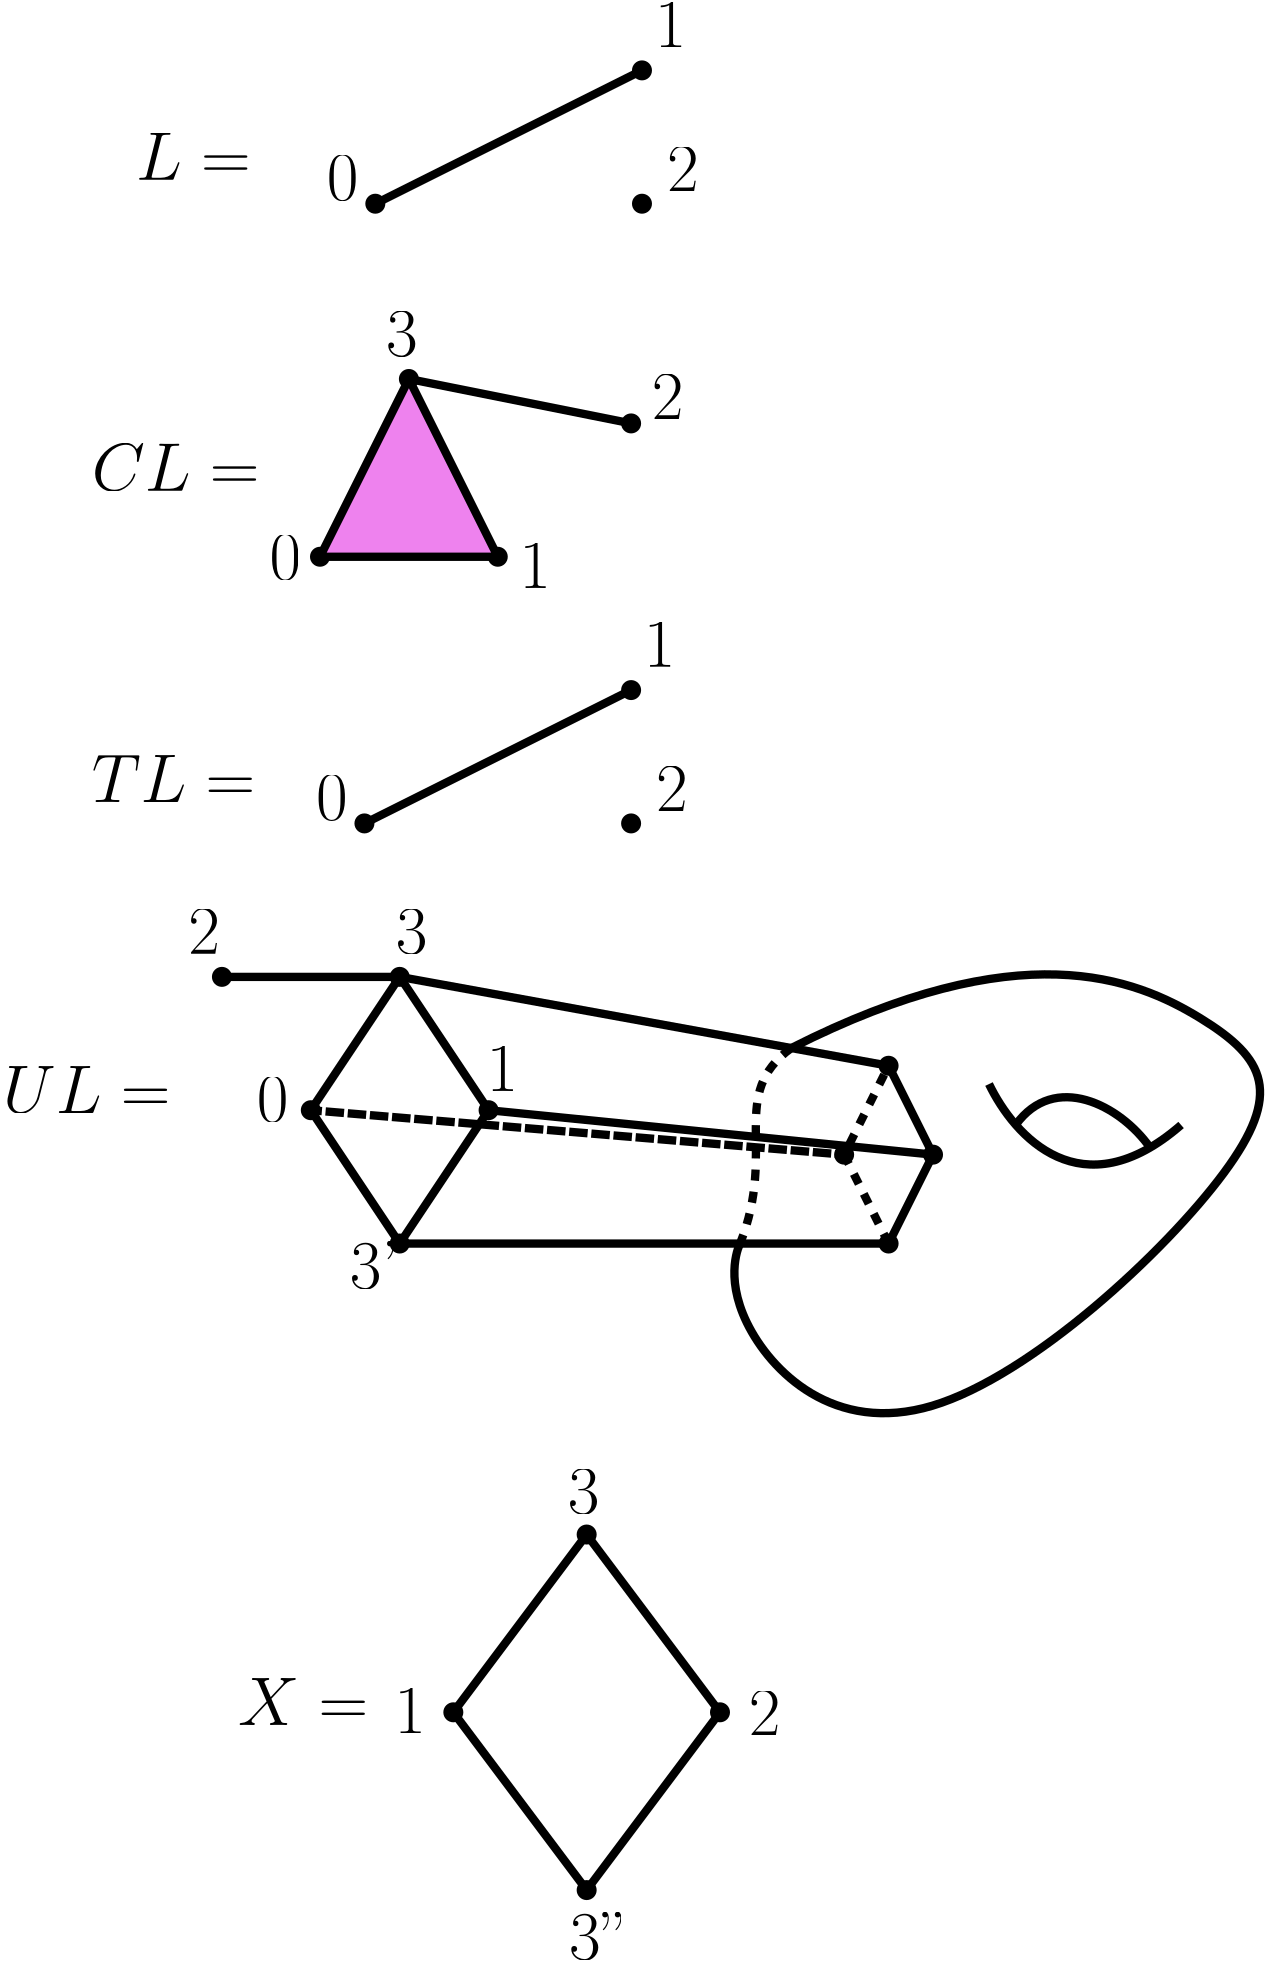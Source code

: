 <?xml version="1.0"?>
<!DOCTYPE ipe SYSTEM "ipe.dtd">
<ipe version="70218" creator="Ipe 7.2.24">
<info created="D:20211209051335" modified="D:20220218120058"/>
<ipestyle name="basic">
<symbol name="arrow/arc(spx)">
<path stroke="sym-stroke" fill="sym-stroke" pen="sym-pen">
0 0 m
-1 0.333 l
-1 -0.333 l
h
</path>
</symbol>
<symbol name="arrow/farc(spx)">
<path stroke="sym-stroke" fill="white" pen="sym-pen">
0 0 m
-1 0.333 l
-1 -0.333 l
h
</path>
</symbol>
<symbol name="arrow/ptarc(spx)">
<path stroke="sym-stroke" fill="sym-stroke" pen="sym-pen">
0 0 m
-1 0.333 l
-0.8 0 l
-1 -0.333 l
h
</path>
</symbol>
<symbol name="arrow/fptarc(spx)">
<path stroke="sym-stroke" fill="white" pen="sym-pen">
0 0 m
-1 0.333 l
-0.8 0 l
-1 -0.333 l
h
</path>
</symbol>
<symbol name="mark/circle(sx)" transformations="translations">
<path fill="sym-stroke">
0.6 0 0 0.6 0 0 e
0.4 0 0 0.4 0 0 e
</path>
</symbol>
<symbol name="mark/disk(sx)" transformations="translations">
<path fill="sym-stroke">
0.6 0 0 0.6 0 0 e
</path>
</symbol>
<symbol name="mark/fdisk(sfx)" transformations="translations">
<group>
<path fill="sym-fill">
0.5 0 0 0.5 0 0 e
</path>
<path fill="sym-stroke" fillrule="eofill">
0.6 0 0 0.6 0 0 e
0.4 0 0 0.4 0 0 e
</path>
</group>
</symbol>
<symbol name="mark/box(sx)" transformations="translations">
<path fill="sym-stroke" fillrule="eofill">
-0.6 -0.6 m
0.6 -0.6 l
0.6 0.6 l
-0.6 0.6 l
h
-0.4 -0.4 m
0.4 -0.4 l
0.4 0.4 l
-0.4 0.4 l
h
</path>
</symbol>
<symbol name="mark/square(sx)" transformations="translations">
<path fill="sym-stroke">
-0.6 -0.6 m
0.6 -0.6 l
0.6 0.6 l
-0.6 0.6 l
h
</path>
</symbol>
<symbol name="mark/fsquare(sfx)" transformations="translations">
<group>
<path fill="sym-fill">
-0.5 -0.5 m
0.5 -0.5 l
0.5 0.5 l
-0.5 0.5 l
h
</path>
<path fill="sym-stroke" fillrule="eofill">
-0.6 -0.6 m
0.6 -0.6 l
0.6 0.6 l
-0.6 0.6 l
h
-0.4 -0.4 m
0.4 -0.4 l
0.4 0.4 l
-0.4 0.4 l
h
</path>
</group>
</symbol>
<symbol name="mark/cross(sx)" transformations="translations">
<group>
<path fill="sym-stroke">
-0.43 -0.57 m
0.57 0.43 l
0.43 0.57 l
-0.57 -0.43 l
h
</path>
<path fill="sym-stroke">
-0.43 0.57 m
0.57 -0.43 l
0.43 -0.57 l
-0.57 0.43 l
h
</path>
</group>
</symbol>
<symbol name="arrow/fnormal(spx)">
<path stroke="sym-stroke" fill="white" pen="sym-pen">
0 0 m
-1 0.333 l
-1 -0.333 l
h
</path>
</symbol>
<symbol name="arrow/pointed(spx)">
<path stroke="sym-stroke" fill="sym-stroke" pen="sym-pen">
0 0 m
-1 0.333 l
-0.8 0 l
-1 -0.333 l
h
</path>
</symbol>
<symbol name="arrow/fpointed(spx)">
<path stroke="sym-stroke" fill="white" pen="sym-pen">
0 0 m
-1 0.333 l
-0.8 0 l
-1 -0.333 l
h
</path>
</symbol>
<symbol name="arrow/linear(spx)">
<path stroke="sym-stroke" pen="sym-pen">
-1 0.333 m
0 0 l
-1 -0.333 l
</path>
</symbol>
<symbol name="arrow/fdouble(spx)">
<path stroke="sym-stroke" fill="white" pen="sym-pen">
0 0 m
-1 0.333 l
-1 -0.333 l
h
-1 0 m
-2 0.333 l
-2 -0.333 l
h
</path>
</symbol>
<symbol name="arrow/double(spx)">
<path stroke="sym-stroke" fill="sym-stroke" pen="sym-pen">
0 0 m
-1 0.333 l
-1 -0.333 l
h
-1 0 m
-2 0.333 l
-2 -0.333 l
h
</path>
</symbol>
<symbol name="arrow/mid-normal(spx)">
<path stroke="sym-stroke" fill="sym-stroke" pen="sym-pen">
0.5 0 m
-0.5 0.333 l
-0.5 -0.333 l
h
</path>
</symbol>
<symbol name="arrow/mid-fnormal(spx)">
<path stroke="sym-stroke" fill="white" pen="sym-pen">
0.5 0 m
-0.5 0.333 l
-0.5 -0.333 l
h
</path>
</symbol>
<symbol name="arrow/mid-pointed(spx)">
<path stroke="sym-stroke" fill="sym-stroke" pen="sym-pen">
0.5 0 m
-0.5 0.333 l
-0.3 0 l
-0.5 -0.333 l
h
</path>
</symbol>
<symbol name="arrow/mid-fpointed(spx)">
<path stroke="sym-stroke" fill="white" pen="sym-pen">
0.5 0 m
-0.5 0.333 l
-0.3 0 l
-0.5 -0.333 l
h
</path>
</symbol>
<symbol name="arrow/mid-double(spx)">
<path stroke="sym-stroke" fill="sym-stroke" pen="sym-pen">
1 0 m
0 0.333 l
0 -0.333 l
h
0 0 m
-1 0.333 l
-1 -0.333 l
h
</path>
</symbol>
<symbol name="arrow/mid-fdouble(spx)">
<path stroke="sym-stroke" fill="white" pen="sym-pen">
1 0 m
0 0.333 l
0 -0.333 l
h
0 0 m
-1 0.333 l
-1 -0.333 l
h
</path>
</symbol>
<anglesize name="22.5 deg" value="22.5"/>
<anglesize name="30 deg" value="30"/>
<anglesize name="45 deg" value="45"/>
<anglesize name="60 deg" value="60"/>
<anglesize name="90 deg" value="90"/>
<arrowsize name="large" value="10"/>
<arrowsize name="small" value="5"/>
<arrowsize name="tiny" value="3"/>
<color name="blue" value="0 0 1"/>
<color name="brown" value="0.647 0.165 0.165"/>
<color name="darkblue" value="0 0 0.545"/>
<color name="darkcyan" value="0 0.545 0.545"/>
<color name="darkgray" value="0.663"/>
<color name="darkgreen" value="0 0.392 0"/>
<color name="darkmagenta" value="0.545 0 0.545"/>
<color name="darkorange" value="1 0.549 0"/>
<color name="darkred" value="0.545 0 0"/>
<color name="gold" value="1 0.843 0"/>
<color name="gray" value="0.745"/>
<color name="green" value="0 1 0"/>
<color name="lightblue" value="0.678 0.847 0.902"/>
<color name="lightcyan" value="0.878 1 1"/>
<color name="lightgray" value="0.827"/>
<color name="lightgreen" value="0.565 0.933 0.565"/>
<color name="lightyellow" value="1 1 0.878"/>
<color name="navy" value="0 0 0.502"/>
<color name="orange" value="1 0.647 0"/>
<color name="pink" value="1 0.753 0.796"/>
<color name="purple" value="0.627 0.125 0.941"/>
<color name="red" value="1 0 0"/>
<color name="seagreen" value="0.18 0.545 0.341"/>
<color name="turquoise" value="0.251 0.878 0.816"/>
<color name="violet" value="0.933 0.51 0.933"/>
<color name="yellow" value="1 1 0"/>
<dashstyle name="dash dot dotted" value="[4 2 1 2 1 2] 0"/>
<dashstyle name="dash dotted" value="[4 2 1 2] 0"/>
<dashstyle name="dashed" value="[4] 0"/>
<dashstyle name="dotted" value="[1 3] 0"/>
<gridsize name="10 pts (~3.5 mm)" value="10"/>
<gridsize name="14 pts (~5 mm)" value="14"/>
<gridsize name="16 pts (~6 mm)" value="16"/>
<gridsize name="20 pts (~7 mm)" value="20"/>
<gridsize name="28 pts (~10 mm)" value="28"/>
<gridsize name="32 pts (~12 mm)" value="32"/>
<gridsize name="4 pts" value="4"/>
<gridsize name="56 pts (~20 mm)" value="56"/>
<gridsize name="8 pts (~3 mm)" value="8"/>
<opacity name="10%" value="0.1"/>
<opacity name="30%" value="0.3"/>
<opacity name="50%" value="0.5"/>
<opacity name="75%" value="0.75"/>
<pen name="fat" value="1.2"/>
<pen name="heavier" value="0.8"/>
<pen name="ultrafat" value="2"/>
<symbolsize name="large" value="5"/>
<symbolsize name="small" value="2"/>
<symbolsize name="tiny" value="1.1"/>
<textsize name="Huge" value="\Huge"/>
<textsize name="LARGE" value="\LARGE"/>
<textsize name="Large" value="\Large"/>
<textsize name="footnote" value="\footnotesize"/>
<textsize name="huge" value="\huge"/>
<textsize name="large" value="\large"/>
<textsize name="small" value="\small"/>
<textsize name="tiny" value="\tiny"/>
<textstyle name="center" begin="\begin{center}" end="\end{center}"/>
<textstyle name="item" begin="\begin{itemize}\item{}" end="\end{itemize}"/>
<textstyle name="itemize" begin="\begin{itemize}" end="\end{itemize}"/>
<tiling name="falling" angle="-60" step="4" width="1"/>
<tiling name="rising" angle="30" step="4" width="1"/>
</ipestyle>
<page>
<layer name="alpha"/>
<view layers="alpha" active="alpha"/>
<use layer="alpha" name="mark/disk(sx)" pos="256 688" size="6" stroke="black"/>
<use name="mark/disk(sx)" pos="224 624" size="6" stroke="black"/>
<use name="mark/disk(sx)" pos="288 624" size="6" stroke="black"/>
<use name="mark/disk(sx)" pos="336 672" size="6" stroke="black"/>
<path matrix="1 0 0 1 0 -224" stroke="black" pen="3">
240 752 m
336 800 l
</path>
<use matrix="1 0 0 1 0 -224" name="mark/disk(sx)" pos="240 752" size="6" stroke="black"/>
<use matrix="1 0 0 1 0 -224" name="mark/disk(sx)" pos="336 800" size="6" stroke="black"/>
<use matrix="1 0 0 1 0 -224" name="mark/disk(sx)" pos="336 752" size="6" stroke="black"/>
<use matrix="1 0 0 1 124.695 24.757" name="mark/disk(sx)" pos="128 448" size="6" stroke="black"/>
<use matrix="1 0 0 1 124.695 24.757" name="mark/disk(sx)" pos="96 400" size="6" stroke="black"/>
<use matrix="1 0 0 1 124.695 24.757" name="mark/disk(sx)" pos="128 352" size="6" stroke="black"/>
<use matrix="1 0 0 1 124.695 24.757" name="mark/disk(sx)" pos="160 400" size="6" stroke="black"/>
<use matrix="1 0 0 1 124.695 24.757" name="mark/disk(sx)" pos="320 384" size="6" stroke="black"/>
<use matrix="1 0 0 1 124.695 24.757" name="mark/disk(sx)" pos="304 352" size="6" stroke="black"/>
<use matrix="1 0 0 1 124.695 24.757" name="mark/disk(sx)" pos="288 384" size="6" stroke="black"/>
<use matrix="1 0 0 1 124.695 24.757" name="mark/disk(sx)" pos="304 416" size="6" stroke="black"/>
<path matrix="1 0 0 1 124.695 24.757" stroke="black" pen="3">
96 400 m
128 448 l
160 400 l
128 352 l
96 400 l
</path>
<path matrix="1 0 0 1 124.695 24.757" stroke="black" pen="3">
304 416 m
320 384 l
304 352 l
304 352 l
</path>
<path matrix="1 0 0 1 124.695 24.757" stroke="black" dash="dashed" pen="3">
304 352 m
288 384 l
304 416 l
</path>
<path matrix="1 0 0 1 124.695 24.757" stroke="black" pen="3">
128 448 m
304 416 l
304 416 l
128 448 l
h
</path>
<path matrix="1 0 0 1 124.695 24.757" stroke="black" pen="3">
304 416 m
304 416 l
304 416 l
304 416 l
h
</path>
<path matrix="1 0 0 1 124.695 24.757" stroke="black" pen="3">
160 400 m
320 384 l
320 384 l
160 400 l
h
</path>
<path matrix="1 0 0 1 124.695 24.757" stroke="black" pen="3">
128 352 m
304 352 l
304 352 l
128 352 l
h
</path>
<path matrix="1 0 0 1 124.695 24.757" stroke="black" dash="dashed" pen="3">
96 400 m
288 384 l
288 384 l
96 400 l
h
</path>
<path matrix="1 0 0 1 124.695 24.757" stroke="black" pen="3">
268.972 422.369 m
351.286 464.121
433.901 431.131
451.876 393.534
307.043 259.674
238.608 329.49
250.534 352
250.534 352 c
</path>
<path matrix="1 0 0 1 124.695 24.757" stroke="black" pen="3">
340.147 409.422 m
349.293 390.459
373.508 363.493
409.302 394.68 c
</path>
<path matrix="1 0 0 1 124.695 24.757" stroke="black" pen="3">
349.777 394.733 m
363.758 414.004
387.264 401.943
398.134 386.539 c
</path>
<use matrix="1 0 0 1 124.695 24.757" name="mark/disk(sx)" pos="64 448" size="6" stroke="black"/>
<path matrix="1 0 0 1 124.695 24.757" stroke="black" pen="3">
64 448 m
128 448 l
127.405 447.108 l
</path>
<text matrix="1 0 0 1 124.695 24.757" transformations="translations" pos="51.8728 456.322" stroke="black" type="label" width="11.368" height="15.978" depth="0" valign="baseline" size="Huge">2</text>
<text matrix="1 0 0 1 124.695 16.8291" transformations="translations" pos="126.533 464.202" stroke="black" type="label" width="11.368" height="15.978" depth="0" valign="baseline" size="Huge">3</text>
<text matrix="1 0 0 1 74.7061 -43.5742" transformations="translations" pos="126.533 464.202" stroke="black" type="label" width="11.368" height="15.978" depth="0" valign="baseline" size="Huge">0</text>
<text matrix="1 0 0 1 108.164 -103.756" transformations="translations" pos="126.533 464.202" stroke="black" type="label" width="17.556" height="17.213" depth="0" valign="baseline" size="Huge">3&apos;</text>
<text matrix="1 0 0 1 157.407 -32.5029" transformations="translations" pos="126.533 464.202" stroke="black" type="label" width="11.368" height="15.978" depth="0" valign="baseline" size="Huge">1</text>
<path matrix="1 0 0 1 124.695 24.757" stroke="black" dash="dashed" pen="3">
268.971 422.368 m
245.95 405.72
264.079 385.993
250.534 352 c
</path>
<text matrix="1 0 0 1 29.8024 -152.249" transformations="translations" pos="176 768" stroke="black" type="label" width="11.368" height="15.978" depth="0" valign="baseline" size="Huge" style="math">0</text>
<text matrix="1 0 0 1 71.7959 -71.8575" transformations="translations" pos="176 768" stroke="black" type="label" width="11.368" height="15.978" depth="0" valign="baseline" size="Huge" style="math">3</text>
<text matrix="1 0 0 1 167.393 -94.5062" transformations="translations" pos="176 768" stroke="black" type="label" width="11.368" height="15.978" depth="0" valign="baseline" size="Huge" style="math">2</text>
<text matrix="1 0 0 1 119.69 -155.216" transformations="translations" pos="176 768" stroke="black" type="label" width="11.368" height="15.978" depth="0" valign="baseline" size="Huge" style="math">1</text>
<text matrix="1 0 0 1 46.5572 -238.782" transformations="translations" pos="176 768" stroke="black" type="label" width="11.368" height="15.978" depth="0" valign="baseline" size="Huge" style="math">0</text>
<text matrix="1 0 0 1 164.553 -183.64" transformations="translations" pos="176 768" stroke="black" type="label" width="11.368" height="15.978" depth="0" valign="baseline" size="Huge" style="math">1</text>
<text matrix="1 0 0 1 168.983 -235.593" transformations="translations" pos="176 768" stroke="black" type="label" width="11.368" height="15.978" depth="0" valign="baseline" size="Huge" style="math">2</text>
<path stroke="black" fill="violet" pen="3">
224 624 m
256 688 l
288 624 l
224 624 l
</path>
<path stroke="black" pen="3">
256 688 m
336 672 l
</path>
<path matrix="1 0 0 1 3.916 -0.908" stroke="black" pen="3">
240 752 m
336 800 l
</path>
<use matrix="1 0 0 1 3.916 -0.908" name="mark/disk(sx)" pos="240 752" size="6" stroke="black"/>
<use matrix="1 0 0 1 3.916 -0.908" name="mark/disk(sx)" pos="336 800" size="6" stroke="black"/>
<use matrix="1 0 0 1 3.916 -0.908" name="mark/disk(sx)" pos="336 752" size="6" stroke="black"/>
<text matrix="1 0 0 1 50.4732 -15.69" transformations="translations" pos="176 768" stroke="black" type="label" width="11.368" height="15.978" depth="0" valign="baseline" size="Huge" style="math">0</text>
<text matrix="1 0 0 1 168.469 39.452" transformations="translations" pos="176 768" stroke="black" type="label" width="11.368" height="15.978" depth="0" valign="baseline" size="Huge" style="math">1</text>
<text matrix="1 0 0 1 172.899 -12.501" transformations="translations" pos="176 768" stroke="black" type="label" width="11.368" height="15.978" depth="0" valign="baseline" size="Huge" style="math">2</text>
<text matrix="1 0 0 1 -18.1976 -8.249" transformations="translations" pos="176 768" stroke="black" type="label" width="41.241" height="16.938" depth="0" valign="baseline" size="Huge" style="math">L=</text>
<text matrix="1 0 0 1 -34.1976 -120.249" transformations="translations" pos="176 768" stroke="black" type="label" width="60.385" height="16.938" depth="0" valign="baseline" size="Huge" style="math">CL=</text>
<text matrix="1 0 0 1 -34.1976 -232.249" transformations="translations" pos="176 768" stroke="black" type="label" width="58.837" height="16.938" depth="0" valign="baseline" size="Huge" style="math">TL=</text>
<text matrix="1 0 0 1 -66.1976 -344.249" transformations="translations" pos="176 768" stroke="black" type="label" width="60.314" height="16.938" depth="0" valign="baseline" size="Huge" style="math">UL=</text>
<use name="mark/disk(sx)" pos="272 208" size="6" stroke="black"/>
<use name="mark/disk(sx)" pos="320 272" size="6" stroke="black"/>
<use name="mark/disk(sx)" pos="368 208" size="6" stroke="black"/>
<use name="mark/disk(sx)" pos="320 144" size="6" stroke="black"/>
<path stroke="black" pen="3">
272 208 m
320 272 l
368 208 l
320 144 l
272 208 l
</path>
<text matrix="1 0 0 1 124.164 -263.756" transformations="translations" pos="126.533 464.202" stroke="black" type="label" width="11.368" height="15.978" depth="0" valign="baseline" size="Huge">1</text>
<text matrix="1 0 0 1 186.65 -184.778" transformations="translations" pos="126.533 464.202" stroke="black" type="label" width="11.368" height="15.978" depth="0" valign="baseline" size="Huge">3</text>
<text matrix="1 0 0 1 251.79 -264.541" transformations="translations" pos="126.533 464.202" stroke="black" type="label" width="11.368" height="15.978" depth="0" valign="baseline" size="Huge">2</text>
<text matrix="1 0 0 1 187.081 -345.296" transformations="translations" pos="126.533 464.202" stroke="black" type="label" width="22.736" height="17.213" depth="0" valign="baseline" size="Huge">3&apos;&apos;</text>
<text matrix="1 0 0 1 18.5025 -564.6" transformations="translations" pos="176 768" stroke="black" type="label" width="46.819" height="16.938" depth="0" valign="baseline" size="Huge" style="math">X=</text>
</page>
</ipe>
